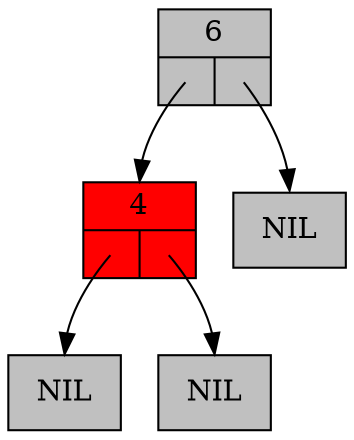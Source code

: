 digraph RedBlackTree {
	graph [ranksep=0.5];
	node [shape = record];

	n4 [style=filled, fillcolor=red, label="{4|{<left>|<right>}}"];
	lnil4 [style=filled, fillcolor=grey, label="NIL"];
	n4:left:c -> lnil4:n [headclip=false, tailclip=false]
	rnil4 [style=filled, fillcolor=grey, label="NIL"];
	n4:right:c -> rnil4:n [headclip=false, tailclip=false]
	n6 [style=filled, fillcolor=grey, label="{6|{<left>|<right>}}"];
	n6:left:c -> n4:n [headclip=false, tailclip=false]
	rnil6 [style=filled, fillcolor=grey, label="NIL"];
	n6:right:c -> rnil6:n [headclip=false, tailclip=false]

}

